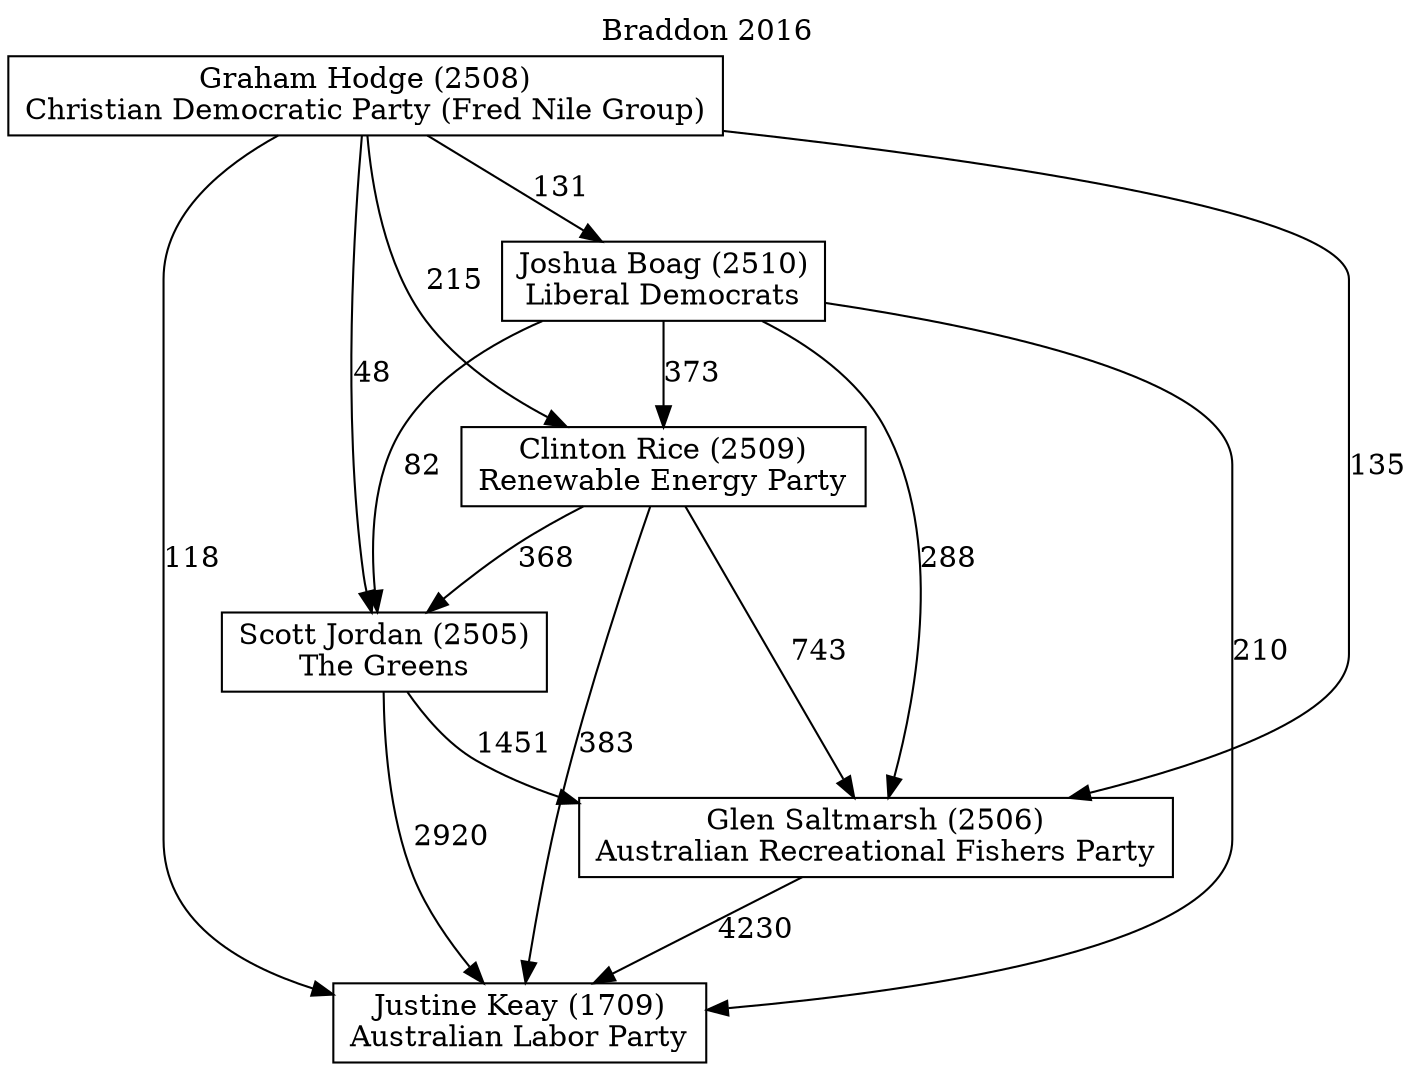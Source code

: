 // House preference flow
digraph "Justine Keay (1709)_Braddon_2016" {
	graph [label="Braddon 2016" labelloc=t mclimit=10]
	node [shape=box]
	"Justine Keay (1709)" [label="Justine Keay (1709)
Australian Labor Party"]
	"Glen Saltmarsh (2506)" [label="Glen Saltmarsh (2506)
Australian Recreational Fishers Party"]
	"Scott Jordan (2505)" [label="Scott Jordan (2505)
The Greens"]
	"Clinton Rice (2509)" [label="Clinton Rice (2509)
Renewable Energy Party"]
	"Joshua Boag (2510)" [label="Joshua Boag (2510)
Liberal Democrats"]
	"Graham Hodge (2508)" [label="Graham Hodge (2508)
Christian Democratic Party (Fred Nile Group)"]
	"Glen Saltmarsh (2506)" -> "Justine Keay (1709)" [label=4230]
	"Scott Jordan (2505)" -> "Glen Saltmarsh (2506)" [label=1451]
	"Clinton Rice (2509)" -> "Scott Jordan (2505)" [label=368]
	"Joshua Boag (2510)" -> "Clinton Rice (2509)" [label=373]
	"Graham Hodge (2508)" -> "Joshua Boag (2510)" [label=131]
	"Scott Jordan (2505)" -> "Justine Keay (1709)" [label=2920]
	"Clinton Rice (2509)" -> "Justine Keay (1709)" [label=383]
	"Joshua Boag (2510)" -> "Justine Keay (1709)" [label=210]
	"Graham Hodge (2508)" -> "Justine Keay (1709)" [label=118]
	"Graham Hodge (2508)" -> "Clinton Rice (2509)" [label=215]
	"Joshua Boag (2510)" -> "Scott Jordan (2505)" [label=82]
	"Graham Hodge (2508)" -> "Scott Jordan (2505)" [label=48]
	"Clinton Rice (2509)" -> "Glen Saltmarsh (2506)" [label=743]
	"Joshua Boag (2510)" -> "Glen Saltmarsh (2506)" [label=288]
	"Graham Hodge (2508)" -> "Glen Saltmarsh (2506)" [label=135]
}
